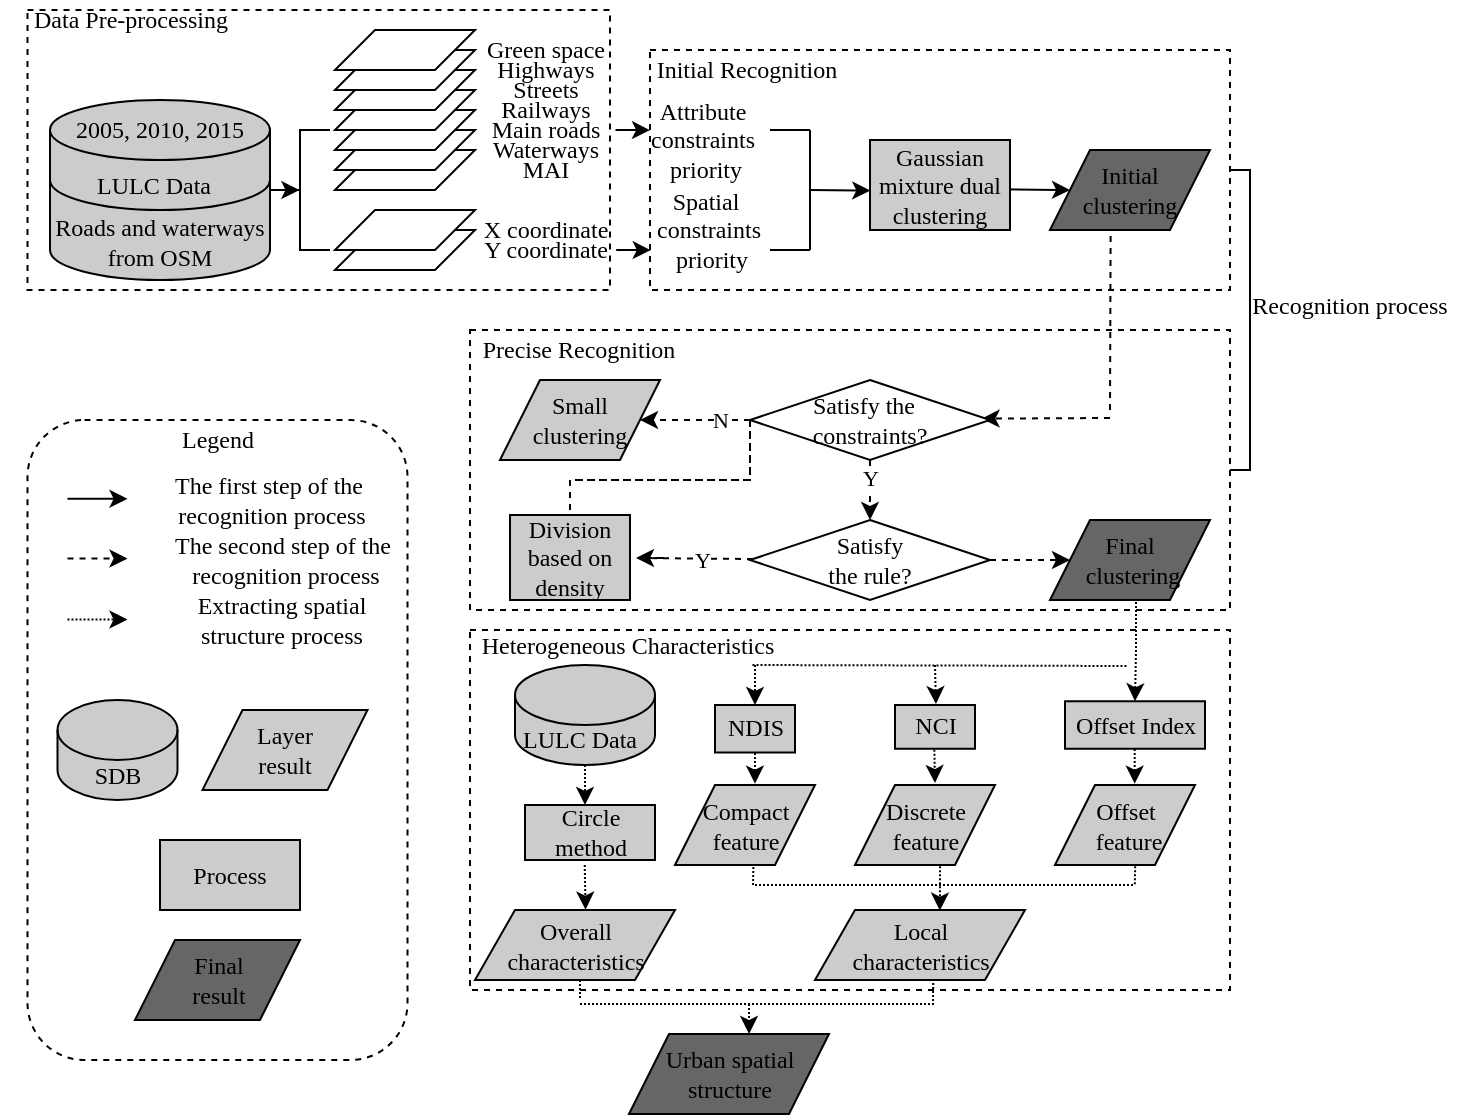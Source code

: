 <mxfile version="15.2.7" type="github">
  <diagram id="8HJ7aUhL0o4wAt0HdWRR" name="Page-1">
    <mxGraphModel dx="979" dy="553" grid="1" gridSize="10" guides="1" tooltips="1" connect="1" arrows="1" fold="1" page="1" pageScale="1" pageWidth="827" pageHeight="1169" math="0" shadow="0">
      <root>
        <mxCell id="0" />
        <mxCell id="1" parent="0" />
        <mxCell id="KHvkYx3U1BYGAtdz-cbN-30" value="" style="rounded=0;whiteSpace=wrap;html=1;dashed=1;fillColor=none;" vertex="1" parent="1">
          <mxGeometry x="260" y="370" width="380" height="180" as="geometry" />
        </mxCell>
        <mxCell id="KHvkYx3U1BYGAtdz-cbN-4" value="" style="rounded=0;whiteSpace=wrap;html=1;dashed=1;fillColor=none;" vertex="1" parent="1">
          <mxGeometry x="260" y="220" width="380" height="140" as="geometry" />
        </mxCell>
        <mxCell id="KHvkYx3U1BYGAtdz-cbN-22" value="" style="rounded=0;whiteSpace=wrap;html=1;dashed=1;fillColor=none;" vertex="1" parent="1">
          <mxGeometry x="38.75" y="60" width="291.25" height="140" as="geometry" />
        </mxCell>
        <mxCell id="i6sxjxo-gBJiL7IOT36x-5" value="LULC Data&amp;nbsp;&amp;nbsp;" style="shape=cylinder3;whiteSpace=wrap;html=1;boundedLbl=1;backgroundOutline=1;size=15;fontFamily=Times New Roman;shadow=0;fillColor=#CCCCCC;" parent="1" vertex="1">
          <mxGeometry x="50" y="105" width="110" height="60" as="geometry" />
        </mxCell>
        <mxCell id="i6sxjxo-gBJiL7IOT36x-6" value="2005, 2010, 2015" style="text;html=1;strokeColor=none;fillColor=none;align=center;verticalAlign=middle;whiteSpace=wrap;rounded=0;fontFamily=Times New Roman;" parent="1" vertex="1">
          <mxGeometry x="25" y="115" width="160" height="10" as="geometry" />
        </mxCell>
        <mxCell id="i6sxjxo-gBJiL7IOT36x-10" value="&lt;span&gt;Roads and waterways from OSM&lt;/span&gt;" style="shape=cylinder3;whiteSpace=wrap;html=1;boundedLbl=1;backgroundOutline=1;size=15;lid=0;fontFamily=Times New Roman;fillColor=#CCCCCC;" parent="1" vertex="1">
          <mxGeometry x="50" y="145" width="110" height="50" as="geometry" />
        </mxCell>
        <mxCell id="i6sxjxo-gBJiL7IOT36x-22" value="" style="shape=parallelogram;perimeter=parallelogramPerimeter;whiteSpace=wrap;html=1;fixedSize=1;fontFamily=Times New Roman;" parent="1" vertex="1">
          <mxGeometry x="192.5" y="130" width="70" height="20" as="geometry" />
        </mxCell>
        <mxCell id="i6sxjxo-gBJiL7IOT36x-23" value="" style="shape=parallelogram;perimeter=parallelogramPerimeter;whiteSpace=wrap;html=1;fixedSize=1;fontFamily=Times New Roman;" parent="1" vertex="1">
          <mxGeometry x="192.5" y="120" width="70" height="20" as="geometry" />
        </mxCell>
        <mxCell id="i6sxjxo-gBJiL7IOT36x-24" value="" style="shape=parallelogram;perimeter=parallelogramPerimeter;whiteSpace=wrap;html=1;fixedSize=1;fontFamily=Times New Roman;" parent="1" vertex="1">
          <mxGeometry x="192.5" y="110" width="70" height="20" as="geometry" />
        </mxCell>
        <mxCell id="i6sxjxo-gBJiL7IOT36x-25" value="" style="shape=parallelogram;perimeter=parallelogramPerimeter;whiteSpace=wrap;html=1;fixedSize=1;fontFamily=Times New Roman;" parent="1" vertex="1">
          <mxGeometry x="192.5" y="100" width="70" height="20" as="geometry" />
        </mxCell>
        <mxCell id="i6sxjxo-gBJiL7IOT36x-26" value="" style="shape=parallelogram;perimeter=parallelogramPerimeter;whiteSpace=wrap;html=1;fixedSize=1;fontFamily=Times New Roman;" parent="1" vertex="1">
          <mxGeometry x="192.5" y="90" width="70" height="20" as="geometry" />
        </mxCell>
        <mxCell id="i6sxjxo-gBJiL7IOT36x-27" value="" style="shape=parallelogram;perimeter=parallelogramPerimeter;whiteSpace=wrap;html=1;fixedSize=1;fontFamily=Times New Roman;" parent="1" vertex="1">
          <mxGeometry x="192.5" y="80" width="70" height="20" as="geometry" />
        </mxCell>
        <mxCell id="i6sxjxo-gBJiL7IOT36x-28" value="" style="shape=parallelogram;perimeter=parallelogramPerimeter;whiteSpace=wrap;html=1;fixedSize=1;fontFamily=Times New Roman;" parent="1" vertex="1">
          <mxGeometry x="192.5" y="70" width="70" height="20" as="geometry" />
        </mxCell>
        <mxCell id="13GSF1PAoy-0XcD6c8-7-4" value="" style="shape=parallelogram;perimeter=parallelogramPerimeter;whiteSpace=wrap;html=1;fixedSize=1;fontFamily=Times New Roman;" parent="1" vertex="1">
          <mxGeometry x="192.5" y="170" width="70" height="20" as="geometry" />
        </mxCell>
        <mxCell id="13GSF1PAoy-0XcD6c8-7-5" value="" style="shape=parallelogram;perimeter=parallelogramPerimeter;whiteSpace=wrap;html=1;fixedSize=1;fontFamily=Times New Roman;" parent="1" vertex="1">
          <mxGeometry x="192.5" y="160" width="70" height="20" as="geometry" />
        </mxCell>
        <mxCell id="13GSF1PAoy-0XcD6c8-7-6" value="&lt;div&gt;Green space&lt;/div&gt;" style="text;html=1;strokeColor=none;fillColor=none;align=center;verticalAlign=middle;whiteSpace=wrap;rounded=0;fontFamily=Times New Roman;" parent="1" vertex="1">
          <mxGeometry x="252.5" y="70" width="90" height="20" as="geometry" />
        </mxCell>
        <mxCell id="13GSF1PAoy-0XcD6c8-7-7" value="&lt;div&gt;Highways&lt;/div&gt;" style="text;html=1;strokeColor=none;fillColor=none;align=center;verticalAlign=middle;whiteSpace=wrap;rounded=0;fontFamily=Times New Roman;" parent="1" vertex="1">
          <mxGeometry x="252.5" y="80" width="90" height="20" as="geometry" />
        </mxCell>
        <mxCell id="13GSF1PAoy-0XcD6c8-7-8" value="Streets" style="text;html=1;strokeColor=none;fillColor=none;align=center;verticalAlign=middle;whiteSpace=wrap;rounded=0;fontFamily=Times New Roman;" parent="1" vertex="1">
          <mxGeometry x="252.5" y="95" width="90" height="10" as="geometry" />
        </mxCell>
        <mxCell id="13GSF1PAoy-0XcD6c8-7-9" value="&lt;div&gt;Railways&lt;/div&gt;" style="text;html=1;strokeColor=none;fillColor=none;align=center;verticalAlign=middle;whiteSpace=wrap;rounded=0;fontFamily=Times New Roman;" parent="1" vertex="1">
          <mxGeometry x="252.5" y="100" width="90" height="20" as="geometry" />
        </mxCell>
        <mxCell id="13GSF1PAoy-0XcD6c8-7-10" value="&lt;div&gt;Main roads&lt;/div&gt;" style="text;html=1;strokeColor=none;fillColor=none;align=center;verticalAlign=middle;whiteSpace=wrap;rounded=0;fontFamily=Times New Roman;" parent="1" vertex="1">
          <mxGeometry x="252.5" y="110" width="90" height="20" as="geometry" />
        </mxCell>
        <mxCell id="13GSF1PAoy-0XcD6c8-7-11" value="&lt;div&gt;Waterways&lt;/div&gt;" style="text;html=1;strokeColor=none;fillColor=none;align=center;verticalAlign=middle;whiteSpace=wrap;rounded=0;fontFamily=Times New Roman;" parent="1" vertex="1">
          <mxGeometry x="252.5" y="120" width="90" height="20" as="geometry" />
        </mxCell>
        <mxCell id="13GSF1PAoy-0XcD6c8-7-12" value="&lt;div&gt;MAI&lt;/div&gt;" style="text;html=1;strokeColor=none;fillColor=none;align=center;verticalAlign=middle;whiteSpace=wrap;rounded=0;fontFamily=Times New Roman;" parent="1" vertex="1">
          <mxGeometry x="252.5" y="130" width="90" height="20" as="geometry" />
        </mxCell>
        <mxCell id="13GSF1PAoy-0XcD6c8-7-13" value="&lt;div&gt;X coordinate&lt;/div&gt;" style="text;html=1;strokeColor=none;fillColor=none;align=center;verticalAlign=middle;whiteSpace=wrap;rounded=0;fontFamily=Times New Roman;" parent="1" vertex="1">
          <mxGeometry x="252.5" y="160" width="90" height="20" as="geometry" />
        </mxCell>
        <mxCell id="13GSF1PAoy-0XcD6c8-7-14" value="Y coordinate" style="text;html=1;strokeColor=none;fillColor=none;align=center;verticalAlign=middle;whiteSpace=wrap;rounded=0;fontFamily=Times New Roman;" parent="1" vertex="1">
          <mxGeometry x="252.5" y="170" width="90" height="20" as="geometry" />
        </mxCell>
        <mxCell id="13GSF1PAoy-0XcD6c8-7-21" value="" style="endArrow=classic;html=1;fontFamily=Times New Roman;exitX=0.75;exitY=0.5;exitDx=0;exitDy=0;entryX=0.002;entryY=0.562;entryDx=0;entryDy=0;entryPerimeter=0;exitPerimeter=0;" parent="1" edge="1" target="l3byzFUJGpa-IuywQS9A-1" source="13GSF1PAoy-0XcD6c8-7-55">
          <mxGeometry x="295" y="80" width="50" height="50" as="geometry">
            <mxPoint x="435" y="149.67" as="sourcePoint" />
            <mxPoint x="455" y="150" as="targetPoint" />
          </mxGeometry>
        </mxCell>
        <mxCell id="13GSF1PAoy-0XcD6c8-7-53" value="" style="line;strokeWidth=1;html=1;fontFamily=Times New Roman;fontColor=#000000;" parent="1" vertex="1">
          <mxGeometry x="410" y="175" width="20" height="10" as="geometry" />
        </mxCell>
        <mxCell id="13GSF1PAoy-0XcD6c8-7-54" value="" style="line;strokeWidth=1;html=1;fontFamily=Times New Roman;fontColor=#000000;" parent="1" vertex="1">
          <mxGeometry x="410" y="115" width="20" height="10" as="geometry" />
        </mxCell>
        <mxCell id="13GSF1PAoy-0XcD6c8-7-55" value="" style="line;strokeWidth=1;direction=south;html=1;fontFamily=Times New Roman;fontColor=#000000;" parent="1" vertex="1">
          <mxGeometry x="420" y="120" width="20" height="40" as="geometry" />
        </mxCell>
        <mxCell id="13GSF1PAoy-0XcD6c8-7-56" value="" style="line;strokeWidth=1;direction=south;html=1;fontFamily=Times New Roman;fontColor=#000000;" parent="1" vertex="1">
          <mxGeometry x="420" y="160" width="20" height="20" as="geometry" />
        </mxCell>
        <mxCell id="13GSF1PAoy-0XcD6c8-7-59" value="" style="endArrow=classic;html=1;fontFamily=Times New Roman;entryX=0;entryY=0.5;entryDx=0;entryDy=0;" parent="1" edge="1" target="13GSF1PAoy-0XcD6c8-7-61">
          <mxGeometry width="50" height="50" relative="1" as="geometry">
            <mxPoint x="520" y="149.67" as="sourcePoint" />
            <mxPoint x="550" y="149.67" as="targetPoint" />
          </mxGeometry>
        </mxCell>
        <mxCell id="13GSF1PAoy-0XcD6c8-7-61" value="Initial clustering" style="shape=parallelogram;perimeter=parallelogramPerimeter;whiteSpace=wrap;html=1;fixedSize=1;strokeWidth=1;fontFamily=Times New Roman;fontColor=#000000;fillColor=#666666;" parent="1" vertex="1">
          <mxGeometry x="550" y="130" width="80" height="40" as="geometry" />
        </mxCell>
        <mxCell id="13GSF1PAoy-0XcD6c8-7-62" value="" style="endArrow=none;dashed=1;html=1;strokeWidth=1;fontFamily=Times New Roman;fontColor=#000000;entryX=0.379;entryY=1.003;entryDx=0;entryDy=0;entryPerimeter=0;" parent="1" target="13GSF1PAoy-0XcD6c8-7-61" edge="1">
          <mxGeometry width="50" height="50" relative="1" as="geometry">
            <mxPoint x="580" y="260" as="sourcePoint" />
            <mxPoint x="590" y="210" as="targetPoint" />
            <Array as="points" />
          </mxGeometry>
        </mxCell>
        <mxCell id="13GSF1PAoy-0XcD6c8-7-63" value="" style="endArrow=classic;html=1;fontFamily=Times New Roman;dashed=1;entryX=0.965;entryY=0.483;entryDx=0;entryDy=0;entryPerimeter=0;" parent="1" target="13GSF1PAoy-0XcD6c8-7-64" edge="1">
          <mxGeometry width="50" height="50" relative="1" as="geometry">
            <mxPoint x="580" y="264" as="sourcePoint" />
            <mxPoint x="510" y="244.76" as="targetPoint" />
          </mxGeometry>
        </mxCell>
        <mxCell id="13GSF1PAoy-0XcD6c8-7-64" value="Satisfy the &amp;nbsp;&lt;br&gt;constraints?" style="rhombus;whiteSpace=wrap;html=1;strokeWidth=1;fontFamily=Times New Roman;fontColor=#000000;" parent="1" vertex="1">
          <mxGeometry x="400" y="245" width="120" height="40" as="geometry" />
        </mxCell>
        <mxCell id="13GSF1PAoy-0XcD6c8-7-65" value="" style="endArrow=classic;html=1;fontFamily=Times New Roman;dashed=1;exitX=0;exitY=0.5;exitDx=0;exitDy=0;entryX=1;entryY=0.5;entryDx=0;entryDy=0;" parent="1" source="13GSF1PAoy-0XcD6c8-7-64" target="13GSF1PAoy-0XcD6c8-7-66" edge="1">
          <mxGeometry width="50" height="50" relative="1" as="geometry">
            <mxPoint x="410" y="265" as="sourcePoint" />
            <mxPoint x="340" y="264.8" as="targetPoint" />
          </mxGeometry>
        </mxCell>
        <mxCell id="13GSF1PAoy-0XcD6c8-7-67" value="N&lt;br&gt;" style="edgeLabel;html=1;align=center;verticalAlign=middle;resizable=0;points=[];fontFamily=Times New Roman;fontColor=#000000;" parent="13GSF1PAoy-0XcD6c8-7-65" vertex="1" connectable="0">
          <mxGeometry x="-0.447" relative="1" as="geometry">
            <mxPoint as="offset" />
          </mxGeometry>
        </mxCell>
        <mxCell id="13GSF1PAoy-0XcD6c8-7-66" value="Small clustering" style="shape=parallelogram;perimeter=parallelogramPerimeter;whiteSpace=wrap;html=1;fixedSize=1;strokeWidth=1;fontFamily=Times New Roman;fontColor=#000000;fillColor=#CCCCCC;" parent="1" vertex="1">
          <mxGeometry x="275" y="245" width="80" height="40" as="geometry" />
        </mxCell>
        <mxCell id="13GSF1PAoy-0XcD6c8-7-68" value="" style="endArrow=classic;html=1;fontFamily=Times New Roman;dashed=1;exitX=0.5;exitY=1;exitDx=0;exitDy=0;entryX=0.5;entryY=0;entryDx=0;entryDy=0;" parent="1" source="13GSF1PAoy-0XcD6c8-7-64" edge="1" target="13GSF1PAoy-0XcD6c8-7-70">
          <mxGeometry width="50" height="50" relative="1" as="geometry">
            <mxPoint x="464.5" y="305" as="sourcePoint" />
            <mxPoint x="459" y="305" as="targetPoint" />
          </mxGeometry>
        </mxCell>
        <mxCell id="13GSF1PAoy-0XcD6c8-7-69" value="Y&lt;br&gt;" style="edgeLabel;html=1;align=center;verticalAlign=middle;resizable=0;points=[];fontFamily=Times New Roman;fontColor=#000000;" parent="13GSF1PAoy-0XcD6c8-7-68" vertex="1" connectable="0">
          <mxGeometry x="-0.447" relative="1" as="geometry">
            <mxPoint as="offset" />
          </mxGeometry>
        </mxCell>
        <mxCell id="13GSF1PAoy-0XcD6c8-7-70" value="Satisfy &lt;br&gt;the rule?" style="rhombus;whiteSpace=wrap;html=1;strokeWidth=1;fontFamily=Times New Roman;fontColor=#000000;" parent="1" vertex="1">
          <mxGeometry x="400" y="315" width="120" height="40" as="geometry" />
        </mxCell>
        <mxCell id="13GSF1PAoy-0XcD6c8-7-71" value="" style="endArrow=classic;html=1;fontFamily=Times New Roman;dashed=1;" parent="1" source="13GSF1PAoy-0XcD6c8-7-70" edge="1">
          <mxGeometry width="50" height="50" relative="1" as="geometry">
            <mxPoint x="469" y="285" as="sourcePoint" />
            <mxPoint x="343" y="334" as="targetPoint" />
            <Array as="points">
              <mxPoint x="343" y="334" />
              <mxPoint x="360" y="334" />
            </Array>
          </mxGeometry>
        </mxCell>
        <mxCell id="13GSF1PAoy-0XcD6c8-7-72" value="Y&lt;br&gt;" style="edgeLabel;html=1;align=center;verticalAlign=middle;resizable=0;points=[];fontFamily=Times New Roman;fontColor=#000000;" parent="13GSF1PAoy-0XcD6c8-7-71" vertex="1" connectable="0">
          <mxGeometry x="-0.447" relative="1" as="geometry">
            <mxPoint as="offset" />
          </mxGeometry>
        </mxCell>
        <mxCell id="13GSF1PAoy-0XcD6c8-7-75" value="" style="endArrow=classic;html=1;fontFamily=Times New Roman;dashed=1;exitX=1;exitY=0.5;exitDx=0;exitDy=0;" parent="1" source="13GSF1PAoy-0XcD6c8-7-70" edge="1">
          <mxGeometry width="50" height="50" relative="1" as="geometry">
            <mxPoint x="590" y="254.76" as="sourcePoint" />
            <mxPoint x="560" y="335" as="targetPoint" />
          </mxGeometry>
        </mxCell>
        <mxCell id="KHvkYx3U1BYGAtdz-cbN-32" style="edgeStyle=orthogonalEdgeStyle;rounded=0;orthogonalLoop=1;jettySize=auto;html=1;exitX=0.5;exitY=1;exitDx=0;exitDy=0;entryX=0.5;entryY=0;entryDx=0;entryDy=0;dashed=1;dashPattern=1 1;" edge="1" parent="1" source="13GSF1PAoy-0XcD6c8-7-76" target="l3byzFUJGpa-IuywQS9A-8">
          <mxGeometry relative="1" as="geometry">
            <Array as="points">
              <mxPoint x="593" y="355" />
              <mxPoint x="593" y="380" />
              <mxPoint x="593" y="380" />
            </Array>
          </mxGeometry>
        </mxCell>
        <mxCell id="13GSF1PAoy-0XcD6c8-7-76" value="Final&lt;br&gt;&amp;nbsp;clustering" style="shape=parallelogram;perimeter=parallelogramPerimeter;whiteSpace=wrap;html=1;fixedSize=1;strokeWidth=1;fontFamily=Times New Roman;fontColor=#000000;fillColor=#666666;" parent="1" vertex="1">
          <mxGeometry x="550" y="315" width="80" height="40" as="geometry" />
        </mxCell>
        <mxCell id="13GSF1PAoy-0XcD6c8-7-80" value="LULC Data&amp;nbsp;&amp;nbsp;" style="shape=cylinder3;whiteSpace=wrap;html=1;boundedLbl=1;backgroundOutline=1;size=15;fontFamily=Times New Roman;fillColor=#CCCCCC;" parent="1" vertex="1">
          <mxGeometry x="282.5" y="387.5" width="70" height="50" as="geometry" />
        </mxCell>
        <mxCell id="13GSF1PAoy-0XcD6c8-7-83" value="Compact feature" style="shape=parallelogram;perimeter=parallelogramPerimeter;whiteSpace=wrap;html=1;fixedSize=1;strokeWidth=1;fontFamily=Times New Roman;fontColor=#000000;fillColor=#CCCCCC;" parent="1" vertex="1">
          <mxGeometry x="362.5" y="447.5" width="70" height="40" as="geometry" />
        </mxCell>
        <mxCell id="13GSF1PAoy-0XcD6c8-7-84" value="Discrete &lt;br&gt;feature" style="shape=parallelogram;perimeter=parallelogramPerimeter;whiteSpace=wrap;html=1;fixedSize=1;strokeWidth=1;fontFamily=Times New Roman;fontColor=#000000;fillColor=#CCCCCC;" parent="1" vertex="1">
          <mxGeometry x="452.5" y="447.5" width="70" height="40" as="geometry" />
        </mxCell>
        <mxCell id="13GSF1PAoy-0XcD6c8-7-85" value="Offset&lt;br&gt;&amp;nbsp;feature" style="shape=parallelogram;perimeter=parallelogramPerimeter;whiteSpace=wrap;html=1;fixedSize=1;strokeWidth=1;fontFamily=Times New Roman;fontColor=#000000;fillColor=#CCCCCC;" parent="1" vertex="1">
          <mxGeometry x="552.5" y="447.5" width="70" height="40" as="geometry" />
        </mxCell>
        <mxCell id="13GSF1PAoy-0XcD6c8-7-87" value="" style="endArrow=classic;html=1;fontFamily=Times New Roman;dashed=1;dashPattern=1 1;entryX=0.442;entryY=-0.023;entryDx=0;entryDy=0;entryPerimeter=0;" parent="1" edge="1">
          <mxGeometry width="50" height="50" relative="1" as="geometry">
            <mxPoint x="492.5" y="387.5" as="sourcePoint" />
            <mxPoint x="492.97" y="407.04" as="targetPoint" />
            <Array as="points" />
          </mxGeometry>
        </mxCell>
        <mxCell id="13GSF1PAoy-0XcD6c8-7-91" value="" style="endArrow=none;html=1;dashed=1;dashPattern=1 1;strokeWidth=1;fontFamily=Times New Roman;fontColor=#000000;" parent="1" edge="1">
          <mxGeometry width="50" height="50" relative="1" as="geometry">
            <mxPoint x="401.25" y="387.5" as="sourcePoint" />
            <mxPoint x="588.75" y="388" as="targetPoint" />
          </mxGeometry>
        </mxCell>
        <mxCell id="13GSF1PAoy-0XcD6c8-7-92" value="" style="endArrow=classic;html=1;fontFamily=Times New Roman;dashed=1;dashPattern=1 1;entryX=0.5;entryY=0;entryDx=0;entryDy=0;" parent="1" edge="1">
          <mxGeometry width="50" height="50" relative="1" as="geometry">
            <mxPoint x="402.5" y="387.5" as="sourcePoint" />
            <mxPoint x="402.5" y="407.5" as="targetPoint" />
            <Array as="points" />
          </mxGeometry>
        </mxCell>
        <mxCell id="13GSF1PAoy-0XcD6c8-7-94" value="" style="endArrow=classic;html=1;fontFamily=Times New Roman;dashed=1;exitX=0.5;exitY=1;exitDx=0;exitDy=0;dashPattern=1 1;entryX=0.571;entryY=-0.017;entryDx=0;entryDy=0;entryPerimeter=0;" parent="1" target="13GSF1PAoy-0XcD6c8-7-83" edge="1">
          <mxGeometry width="50" height="50" relative="1" as="geometry">
            <mxPoint x="402.5" y="427.5" as="sourcePoint" />
            <mxPoint x="412.62" y="417.5" as="targetPoint" />
            <Array as="points" />
          </mxGeometry>
        </mxCell>
        <mxCell id="13GSF1PAoy-0XcD6c8-7-95" value="" style="endArrow=classic;html=1;fontFamily=Times New Roman;dashed=1;exitX=0.418;exitY=1.017;exitDx=0;exitDy=0;dashPattern=1 1;exitPerimeter=0;" parent="1" edge="1">
          <mxGeometry width="50" height="50" relative="1" as="geometry">
            <mxPoint x="492.13" y="427.84" as="sourcePoint" />
            <mxPoint x="492.5" y="446.5" as="targetPoint" />
            <Array as="points" />
          </mxGeometry>
        </mxCell>
        <mxCell id="13GSF1PAoy-0XcD6c8-7-96" value="" style="endArrow=classic;html=1;fontFamily=Times New Roman;dashed=1;exitX=0.5;exitY=1;exitDx=0;exitDy=0;dashPattern=1 1;entryX=0.571;entryY=-0.017;entryDx=0;entryDy=0;entryPerimeter=0;" parent="1" edge="1">
          <mxGeometry width="50" height="50" relative="1" as="geometry">
            <mxPoint x="592.36" y="427.5" as="sourcePoint" />
            <mxPoint x="592.33" y="446.82" as="targetPoint" />
            <Array as="points" />
          </mxGeometry>
        </mxCell>
        <mxCell id="13GSF1PAoy-0XcD6c8-7-97" value="" style="endArrow=classic;html=1;fontFamily=Times New Roman;dashed=1;dashPattern=1 1;entryX=0.5;entryY=0;entryDx=0;entryDy=0;" parent="1" edge="1">
          <mxGeometry width="50" height="50" relative="1" as="geometry">
            <mxPoint x="317.5" y="437.5" as="sourcePoint" />
            <mxPoint x="317.5" y="457.5" as="targetPoint" />
            <Array as="points" />
          </mxGeometry>
        </mxCell>
        <mxCell id="13GSF1PAoy-0XcD6c8-7-100" value="Overall characteristics" style="shape=parallelogram;perimeter=parallelogramPerimeter;whiteSpace=wrap;html=1;fixedSize=1;strokeWidth=1;fontFamily=Times New Roman;fontColor=#000000;fillColor=#CCCCCC;" parent="1" vertex="1">
          <mxGeometry x="262.5" y="510" width="100" height="35" as="geometry" />
        </mxCell>
        <mxCell id="13GSF1PAoy-0XcD6c8-7-101" value="Local&lt;br&gt;characteristics" style="shape=parallelogram;perimeter=parallelogramPerimeter;whiteSpace=wrap;html=1;fixedSize=1;strokeWidth=1;fontFamily=Times New Roman;fontColor=#000000;fillColor=#CCCCCC;" parent="1" vertex="1">
          <mxGeometry x="432.5" y="510" width="105" height="35" as="geometry" />
        </mxCell>
        <mxCell id="13GSF1PAoy-0XcD6c8-7-102" value="" style="endArrow=classic;html=1;fontFamily=Times New Roman;dashed=1;dashPattern=1 1;entryX=0.553;entryY=-0.005;entryDx=0;entryDy=0;entryPerimeter=0;" parent="1" target="13GSF1PAoy-0XcD6c8-7-100" edge="1">
          <mxGeometry width="50" height="50" relative="1" as="geometry">
            <mxPoint x="317.36" y="487.5" as="sourcePoint" />
            <mxPoint x="317.5" y="515.5" as="targetPoint" />
            <Array as="points" />
          </mxGeometry>
        </mxCell>
        <mxCell id="13GSF1PAoy-0XcD6c8-7-103" value="" style="endArrow=none;html=1;dashed=1;dashPattern=1 1;strokeWidth=1;fontFamily=Times New Roman;fontColor=#000000;entryX=0.56;entryY=1.009;entryDx=0;entryDy=0;entryPerimeter=0;" parent="1" target="13GSF1PAoy-0XcD6c8-7-83" edge="1">
          <mxGeometry width="50" height="50" relative="1" as="geometry">
            <mxPoint x="401.5" y="497.5" as="sourcePoint" />
            <mxPoint x="532.5" y="507.5" as="targetPoint" />
          </mxGeometry>
        </mxCell>
        <mxCell id="13GSF1PAoy-0XcD6c8-7-105" value="" style="endArrow=none;html=1;dashed=1;dashPattern=1 1;strokeWidth=1;fontFamily=Times New Roman;fontColor=#000000;" parent="1" edge="1">
          <mxGeometry width="50" height="50" relative="1" as="geometry">
            <mxPoint x="494.95" y="497.14" as="sourcePoint" />
            <mxPoint x="495.05" y="487.5" as="targetPoint" />
          </mxGeometry>
        </mxCell>
        <mxCell id="13GSF1PAoy-0XcD6c8-7-106" value="" style="endArrow=none;html=1;dashed=1;dashPattern=1 1;strokeWidth=1;fontFamily=Times New Roman;fontColor=#000000;entryX=0.56;entryY=1.009;entryDx=0;entryDy=0;entryPerimeter=0;" parent="1" edge="1">
          <mxGeometry width="50" height="50" relative="1" as="geometry">
            <mxPoint x="592.4" y="497.14" as="sourcePoint" />
            <mxPoint x="592.6" y="487.5" as="targetPoint" />
          </mxGeometry>
        </mxCell>
        <mxCell id="13GSF1PAoy-0XcD6c8-7-107" value="" style="endArrow=none;html=1;dashed=1;dashPattern=1 1;strokeWidth=1;fontFamily=Times New Roman;fontColor=#000000;" parent="1" edge="1">
          <mxGeometry width="50" height="50" relative="1" as="geometry">
            <mxPoint x="402.5" y="497.5" as="sourcePoint" />
            <mxPoint x="592.5" y="497.5" as="targetPoint" />
          </mxGeometry>
        </mxCell>
        <mxCell id="13GSF1PAoy-0XcD6c8-7-108" value="" style="endArrow=classic;html=1;fontFamily=Times New Roman;dashed=1;exitX=0.5;exitY=1;exitDx=0;exitDy=0;dashPattern=1 1;entryX=0.594;entryY=0.009;entryDx=0;entryDy=0;entryPerimeter=0;" parent="1" edge="1" target="13GSF1PAoy-0XcD6c8-7-101">
          <mxGeometry width="50" height="50" relative="1" as="geometry">
            <mxPoint x="495.01" y="498.18" as="sourcePoint" />
            <mxPoint x="494.98" y="517.5" as="targetPoint" />
            <Array as="points" />
          </mxGeometry>
        </mxCell>
        <mxCell id="13GSF1PAoy-0XcD6c8-7-109" value="Urban spatial structure" style="shape=parallelogram;perimeter=parallelogramPerimeter;whiteSpace=wrap;html=1;fixedSize=1;strokeWidth=1;fontFamily=Times New Roman;fontColor=#000000;fillColor=#666666;" parent="1" vertex="1">
          <mxGeometry x="339.5" y="572" width="100" height="40" as="geometry" />
        </mxCell>
        <mxCell id="13GSF1PAoy-0XcD6c8-7-110" value="" style="endArrow=none;html=1;dashed=1;dashPattern=1 1;strokeWidth=1;fontFamily=Times New Roman;fontColor=#000000;" parent="1" edge="1">
          <mxGeometry width="50" height="50" relative="1" as="geometry">
            <mxPoint x="315" y="545" as="sourcePoint" />
            <mxPoint x="315" y="555" as="targetPoint" />
          </mxGeometry>
        </mxCell>
        <mxCell id="13GSF1PAoy-0XcD6c8-7-111" value="" style="endArrow=none;html=1;dashed=1;dashPattern=1 1;strokeWidth=1;fontFamily=Times New Roman;fontColor=#000000;entryX=0.563;entryY=1.011;entryDx=0;entryDy=0;entryPerimeter=0;" parent="1" target="13GSF1PAoy-0XcD6c8-7-101" edge="1">
          <mxGeometry width="50" height="50" relative="1" as="geometry">
            <mxPoint x="491.5" y="557.5" as="sourcePoint" />
            <mxPoint x="502.53" y="547.5" as="targetPoint" />
          </mxGeometry>
        </mxCell>
        <mxCell id="13GSF1PAoy-0XcD6c8-7-113" value="" style="endArrow=classic;html=1;fontFamily=Times New Roman;dashed=1;dashPattern=1 1;" parent="1" edge="1">
          <mxGeometry width="50" height="50" relative="1" as="geometry">
            <mxPoint x="399.5" y="557" as="sourcePoint" />
            <mxPoint x="399.54" y="572" as="targetPoint" />
            <Array as="points" />
          </mxGeometry>
        </mxCell>
        <mxCell id="13GSF1PAoy-0XcD6c8-7-114" value="" style="endArrow=none;html=1;dashed=1;dashPattern=1 1;strokeWidth=1;fontFamily=Times New Roman;fontColor=#000000;" parent="1" edge="1">
          <mxGeometry width="50" height="50" relative="1" as="geometry">
            <mxPoint x="315" y="557" as="sourcePoint" />
            <mxPoint x="490" y="557" as="targetPoint" />
          </mxGeometry>
        </mxCell>
        <mxCell id="13GSF1PAoy-0XcD6c8-7-117" value="" style="rounded=1;whiteSpace=wrap;html=1;strokeWidth=1;fontFamily=Times New Roman;fontColor=#000000;dashed=1;" parent="1" vertex="1">
          <mxGeometry x="38.75" y="265" width="190" height="320" as="geometry" />
        </mxCell>
        <mxCell id="13GSF1PAoy-0XcD6c8-7-119" value="" style="endArrow=classic;html=1;fontFamily=Times New Roman;dashed=1;dashPattern=1 1;" parent="1" edge="1">
          <mxGeometry width="50" height="50" relative="1" as="geometry">
            <mxPoint x="58.75" y="364.76" as="sourcePoint" />
            <mxPoint x="88.75" y="364.76" as="targetPoint" />
          </mxGeometry>
        </mxCell>
        <mxCell id="13GSF1PAoy-0XcD6c8-7-123" value="The first step of the&amp;nbsp;&lt;br&gt;recognition process" style="text;html=1;strokeColor=none;fillColor=none;align=center;verticalAlign=middle;whiteSpace=wrap;rounded=0;fontFamily=Times New Roman;" parent="1" vertex="1">
          <mxGeometry x="96.25" y="295" width="130" height="20" as="geometry" />
        </mxCell>
        <mxCell id="13GSF1PAoy-0XcD6c8-7-124" value="The second step of the&amp;nbsp;&lt;br&gt;recognition process" style="text;html=1;strokeColor=none;fillColor=none;align=center;verticalAlign=middle;whiteSpace=wrap;rounded=0;fontFamily=Times New Roman;" parent="1" vertex="1">
          <mxGeometry x="92.5" y="325" width="150" height="20" as="geometry" />
        </mxCell>
        <mxCell id="13GSF1PAoy-0XcD6c8-7-125" value="Extracting spatial structure process" style="text;html=1;strokeColor=none;fillColor=none;align=center;verticalAlign=middle;whiteSpace=wrap;rounded=0;fontFamily=Times New Roman;" parent="1" vertex="1">
          <mxGeometry x="111.25" y="355" width="110" height="20" as="geometry" />
        </mxCell>
        <mxCell id="13GSF1PAoy-0XcD6c8-7-128" value="SDB" style="shape=cylinder3;whiteSpace=wrap;html=1;boundedLbl=1;backgroundOutline=1;size=15;fontFamily=Times New Roman;fillColor=#CCCCCC;" parent="1" vertex="1">
          <mxGeometry x="53.75" y="405" width="60" height="50" as="geometry" />
        </mxCell>
        <mxCell id="13GSF1PAoy-0XcD6c8-7-129" value="Layer&lt;br&gt;result" style="shape=parallelogram;perimeter=parallelogramPerimeter;whiteSpace=wrap;html=1;fixedSize=1;strokeWidth=1;fontFamily=Times New Roman;fontColor=#000000;fillColor=#CCCCCC;" parent="1" vertex="1">
          <mxGeometry x="126.25" y="410" width="82.5" height="40" as="geometry" />
        </mxCell>
        <mxCell id="13GSF1PAoy-0XcD6c8-7-130" value="Final&lt;br&gt;result" style="shape=parallelogram;perimeter=parallelogramPerimeter;whiteSpace=wrap;html=1;fixedSize=1;strokeWidth=1;fontFamily=Times New Roman;fontColor=#000000;fillColor=#666666;" parent="1" vertex="1">
          <mxGeometry x="92.5" y="525" width="82.5" height="40" as="geometry" />
        </mxCell>
        <mxCell id="13GSF1PAoy-0XcD6c8-7-134" value="" style="strokeWidth=1;html=1;shape=mxgraph.flowchart.annotation_1;align=left;pointerEvents=1;fontFamily=Times New Roman;direction=west;" parent="1" vertex="1">
          <mxGeometry x="640" y="140" width="10" height="150" as="geometry" />
        </mxCell>
        <mxCell id="13GSF1PAoy-0XcD6c8-7-138" value="&amp;nbsp;&lt;br&gt;Recognition process" style="text;html=1;strokeColor=none;fillColor=none;align=center;verticalAlign=middle;whiteSpace=wrap;rounded=0;fontFamily=Times New Roman;" parent="1" vertex="1">
          <mxGeometry x="640" y="190" width="120" height="20" as="geometry" />
        </mxCell>
        <mxCell id="13GSF1PAoy-0XcD6c8-7-140" value="Legend" style="text;html=1;strokeColor=none;fillColor=none;align=center;verticalAlign=middle;whiteSpace=wrap;rounded=0;fontFamily=Times New Roman;" parent="1" vertex="1">
          <mxGeometry x="88.75" y="265" width="90" height="20" as="geometry" />
        </mxCell>
        <mxCell id="13GSF1PAoy-0XcD6c8-7-141" value="" style="endArrow=classic;html=1;fontFamily=Times New Roman;" parent="1" edge="1">
          <mxGeometry width="50" height="50" relative="1" as="geometry">
            <mxPoint x="58.75" y="304.43" as="sourcePoint" />
            <mxPoint x="88.75" y="304.43" as="targetPoint" />
          </mxGeometry>
        </mxCell>
        <mxCell id="13GSF1PAoy-0XcD6c8-7-143" value="" style="endArrow=classic;html=1;fontFamily=Times New Roman;dashed=1;" parent="1" edge="1">
          <mxGeometry width="50" height="50" relative="1" as="geometry">
            <mxPoint x="58.75" y="334.27" as="sourcePoint" />
            <mxPoint x="88.75" y="334.27" as="targetPoint" />
            <Array as="points">
              <mxPoint x="59.25" y="334.27" />
            </Array>
          </mxGeometry>
        </mxCell>
        <mxCell id="l3byzFUJGpa-IuywQS9A-1" value="&lt;span style=&quot;font-family: &amp;#34;times new roman&amp;#34;&quot;&gt;Gaussian mixture dual clustering&lt;/span&gt;" style="rounded=0;whiteSpace=wrap;html=1;fillColor=#CCCCCC;" parent="1" vertex="1">
          <mxGeometry x="460" y="125" width="70" height="45" as="geometry" />
        </mxCell>
        <mxCell id="l3byzFUJGpa-IuywQS9A-3" value="&lt;span style=&quot;font-family: &amp;#34;times new roman&amp;#34;&quot;&gt;Process&lt;/span&gt;" style="rounded=0;whiteSpace=wrap;html=1;fillColor=#CCCCCC;" parent="1" vertex="1">
          <mxGeometry x="105" y="475" width="70" height="35" as="geometry" />
        </mxCell>
        <mxCell id="l3byzFUJGpa-IuywQS9A-4" value="&lt;div style=&quot;font-family: &amp;#34;times new roman&amp;#34;&quot;&gt;Division&lt;/div&gt;&lt;div style=&quot;font-family: &amp;#34;times new roman&amp;#34;&quot;&gt;based on&lt;/div&gt;&lt;div style=&quot;font-family: &amp;#34;times new roman&amp;#34;&quot;&gt;density&lt;/div&gt;" style="rounded=0;whiteSpace=wrap;html=1;fillColor=#CCCCCC;" parent="1" vertex="1">
          <mxGeometry x="280" y="312.5" width="60" height="42.5" as="geometry" />
        </mxCell>
        <mxCell id="l3byzFUJGpa-IuywQS9A-5" value="&lt;font face=&quot;times new roman&quot;&gt;Circle method&lt;/font&gt;" style="rounded=0;whiteSpace=wrap;html=1;fillColor=#CCCCCC;" parent="1" vertex="1">
          <mxGeometry x="287.5" y="457.5" width="65" height="27.5" as="geometry" />
        </mxCell>
        <mxCell id="l3byzFUJGpa-IuywQS9A-6" value="&lt;span style=&quot;font-family: &amp;#34;times new roman&amp;#34;&quot;&gt;NDIS&lt;/span&gt;" style="rounded=0;whiteSpace=wrap;html=1;fillColor=#CCCCCC;" parent="1" vertex="1">
          <mxGeometry x="382.5" y="407.5" width="40" height="23.75" as="geometry" />
        </mxCell>
        <mxCell id="l3byzFUJGpa-IuywQS9A-7" value="&lt;span style=&quot;font-family: &amp;#34;times new roman&amp;#34;&quot;&gt;NCI&lt;/span&gt;" style="rounded=0;whiteSpace=wrap;html=1;fillColor=#CCCCCC;" parent="1" vertex="1">
          <mxGeometry x="472.5" y="407.5" width="40" height="21.88" as="geometry" />
        </mxCell>
        <mxCell id="l3byzFUJGpa-IuywQS9A-8" value="&lt;span style=&quot;font-family: &amp;#34;times new roman&amp;#34;&quot;&gt;Offset Index&lt;/span&gt;" style="rounded=0;whiteSpace=wrap;html=1;fillColor=#CCCCCC;" parent="1" vertex="1">
          <mxGeometry x="557.5" y="405.63" width="70" height="23.75" as="geometry" />
        </mxCell>
        <mxCell id="KHvkYx3U1BYGAtdz-cbN-1" value="" style="rounded=0;whiteSpace=wrap;html=1;dashed=1;fillColor=none;" vertex="1" parent="1">
          <mxGeometry x="350" y="80" width="290" height="120" as="geometry" />
        </mxCell>
        <mxCell id="KHvkYx3U1BYGAtdz-cbN-9" value="&lt;div&gt;&lt;span&gt;Spatial&amp;nbsp;&lt;/span&gt;&lt;/div&gt;&lt;div&gt;&lt;span&gt;constraints&lt;/span&gt;&lt;/div&gt;&lt;div&gt;&lt;span&gt;&amp;nbsp;priority&lt;/span&gt;&lt;/div&gt;" style="text;html=1;strokeColor=none;fillColor=none;align=center;verticalAlign=middle;whiteSpace=wrap;rounded=0;fontFamily=Times New Roman;" vertex="1" parent="1">
          <mxGeometry x="332.5" y="160" width="92.5" height="20" as="geometry" />
        </mxCell>
        <mxCell id="KHvkYx3U1BYGAtdz-cbN-12" value="" style="strokeWidth=1;html=1;shape=mxgraph.flowchart.annotation_2;align=left;labelPosition=right;pointerEvents=1;fillColor=none;" vertex="1" parent="1">
          <mxGeometry x="160" y="120" width="30" height="60" as="geometry" />
        </mxCell>
        <mxCell id="KHvkYx3U1BYGAtdz-cbN-14" value="" style="endArrow=classic;html=1;exitX=0;exitY=0.5;exitDx=0;exitDy=0;exitPerimeter=0;entryX=0.49;entryY=0.501;entryDx=0;entryDy=0;entryPerimeter=0;" edge="1" parent="1" source="KHvkYx3U1BYGAtdz-cbN-12" target="KHvkYx3U1BYGAtdz-cbN-12">
          <mxGeometry width="50" height="50" relative="1" as="geometry">
            <mxPoint x="160" y="180" as="sourcePoint" />
            <mxPoint x="210" y="130" as="targetPoint" />
          </mxGeometry>
        </mxCell>
        <mxCell id="KHvkYx3U1BYGAtdz-cbN-17" value="Attribute&lt;span&gt;&amp;nbsp;&lt;br&gt;&lt;/span&gt;&lt;span&gt;constraints&amp;nbsp;&lt;/span&gt;&lt;br&gt;&lt;div&gt;&lt;span&gt;priority&lt;/span&gt;&lt;/div&gt;" style="text;html=1;strokeColor=none;fillColor=none;align=center;verticalAlign=middle;whiteSpace=wrap;rounded=0;fontFamily=Times New Roman;" vertex="1" parent="1">
          <mxGeometry x="332.5" y="115" width="90" height="20" as="geometry" />
        </mxCell>
        <mxCell id="KHvkYx3U1BYGAtdz-cbN-19" value="Data Pre-processing" style="text;html=1;strokeColor=none;fillColor=none;align=center;verticalAlign=middle;whiteSpace=wrap;rounded=0;fontFamily=Times New Roman;" vertex="1" parent="1">
          <mxGeometry x="36.25" y="55" width="108.75" height="20" as="geometry" />
        </mxCell>
        <mxCell id="KHvkYx3U1BYGAtdz-cbN-20" value="" style="endArrow=classic;html=1;exitX=1.002;exitY=0.862;exitDx=0;exitDy=0;exitPerimeter=0;entryX=0.193;entryY=1.004;entryDx=0;entryDy=0;entryPerimeter=0;" edge="1" parent="1" target="KHvkYx3U1BYGAtdz-cbN-9">
          <mxGeometry width="50" height="50" relative="1" as="geometry">
            <mxPoint x="333.088" y="179.99" as="sourcePoint" />
            <mxPoint x="380" y="160" as="targetPoint" />
          </mxGeometry>
        </mxCell>
        <mxCell id="KHvkYx3U1BYGAtdz-cbN-21" value="" style="endArrow=classic;html=1;exitX=1.002;exitY=0.862;exitDx=0;exitDy=0;exitPerimeter=0;entryX=0.193;entryY=1.004;entryDx=0;entryDy=0;entryPerimeter=0;" edge="1" parent="1">
          <mxGeometry width="50" height="50" relative="1" as="geometry">
            <mxPoint x="332.738" y="120.0" as="sourcePoint" />
            <mxPoint x="350.003" y="120.09" as="targetPoint" />
          </mxGeometry>
        </mxCell>
        <mxCell id="KHvkYx3U1BYGAtdz-cbN-24" value="Initial Recognition" style="text;html=1;strokeColor=none;fillColor=none;align=center;verticalAlign=middle;whiteSpace=wrap;rounded=0;fontFamily=Times New Roman;" vertex="1" parent="1">
          <mxGeometry x="343.75" y="80" width="108.75" height="20" as="geometry" />
        </mxCell>
        <mxCell id="KHvkYx3U1BYGAtdz-cbN-25" value="" style="shape=partialRectangle;whiteSpace=wrap;html=1;top=0;left=0;fillColor=none;strokeWidth=1;dashed=1;shadow=0;autosize=0;treeMoving=0;allowArrows=1;horizontal=0;" vertex="1" parent="1">
          <mxGeometry x="310" y="265" width="90" height="30" as="geometry" />
        </mxCell>
        <mxCell id="KHvkYx3U1BYGAtdz-cbN-27" value="" style="line;strokeWidth=1;direction=south;html=1;perimeter=backbonePerimeter;points=[];outlineConnect=0;shadow=0;dashed=1;fillColor=none;" vertex="1" parent="1">
          <mxGeometry x="305" y="295" width="10" height="17.5" as="geometry" />
        </mxCell>
        <mxCell id="KHvkYx3U1BYGAtdz-cbN-29" value="Precise Recognition" style="text;html=1;strokeColor=none;fillColor=none;align=center;verticalAlign=middle;whiteSpace=wrap;rounded=0;fontFamily=Times New Roman;" vertex="1" parent="1">
          <mxGeometry x="260" y="220" width="108.75" height="20" as="geometry" />
        </mxCell>
        <mxCell id="KHvkYx3U1BYGAtdz-cbN-33" value="Heterogeneous Characteristics" style="text;html=1;strokeColor=none;fillColor=none;align=center;verticalAlign=middle;whiteSpace=wrap;rounded=0;fontFamily=Times New Roman;" vertex="1" parent="1">
          <mxGeometry x="264" y="367.5" width="150" height="20" as="geometry" />
        </mxCell>
      </root>
    </mxGraphModel>
  </diagram>
</mxfile>
